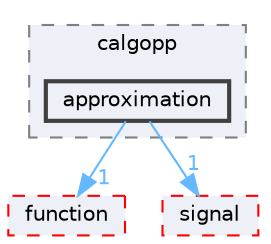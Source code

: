 digraph "lib/approximation/include/calgopp/approximation"
{
 // LATEX_PDF_SIZE
  bgcolor="transparent";
  edge [fontname=Helvetica,fontsize=10,labelfontname=Helvetica,labelfontsize=10];
  node [fontname=Helvetica,fontsize=10,shape=box,height=0.2,width=0.4];
  compound=true
  subgraph clusterdir_45c8afe2dc54506bc259842445510b94 {
    graph [ bgcolor="#edf0f7", pencolor="grey50", label="calgopp", fontname=Helvetica,fontsize=10 style="filled,dashed", URL="dir_45c8afe2dc54506bc259842445510b94.html",tooltip=""]
  dir_c26df23932dd85a439e3db7b86a389c4 [label="approximation", fillcolor="#edf0f7", color="grey25", style="filled,bold", URL="dir_c26df23932dd85a439e3db7b86a389c4.html",tooltip=""];
  }
  dir_3b39e246e957d89ef5380b11409e8380 [label="function", fillcolor="#edf0f7", color="red", style="filled,dashed", URL="dir_3b39e246e957d89ef5380b11409e8380.html",tooltip=""];
  dir_85595cb542db97c92303133db6d9ba0a [label="signal", fillcolor="#edf0f7", color="red", style="filled,dashed", URL="dir_85595cb542db97c92303133db6d9ba0a.html",tooltip=""];
  dir_c26df23932dd85a439e3db7b86a389c4->dir_3b39e246e957d89ef5380b11409e8380 [headlabel="1", labeldistance=1.5 headhref="dir_000003_000011.html" color="steelblue1" fontcolor="steelblue1"];
  dir_c26df23932dd85a439e3db7b86a389c4->dir_85595cb542db97c92303133db6d9ba0a [headlabel="1", labeldistance=1.5 headhref="dir_000003_000025.html" color="steelblue1" fontcolor="steelblue1"];
}
